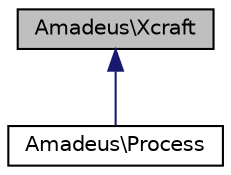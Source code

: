 digraph "Amadeus\Xcraft"
{
  edge [fontname="Helvetica",fontsize="10",labelfontname="Helvetica",labelfontsize="10"];
  node [fontname="Helvetica",fontsize="10",shape=record];
  Node0 [label="Amadeus\\Xcraft",height=0.2,width=0.4,color="black", fillcolor="grey75", style="filled", fontcolor="black"];
  Node0 -> Node1 [dir="back",color="midnightblue",fontsize="10",style="solid",fontname="Helvetica"];
  Node1 [label="Amadeus\\Process",height=0.2,width=0.4,color="black", fillcolor="white", style="filled",URL="$classAmadeus_1_1Process.html"];
}

